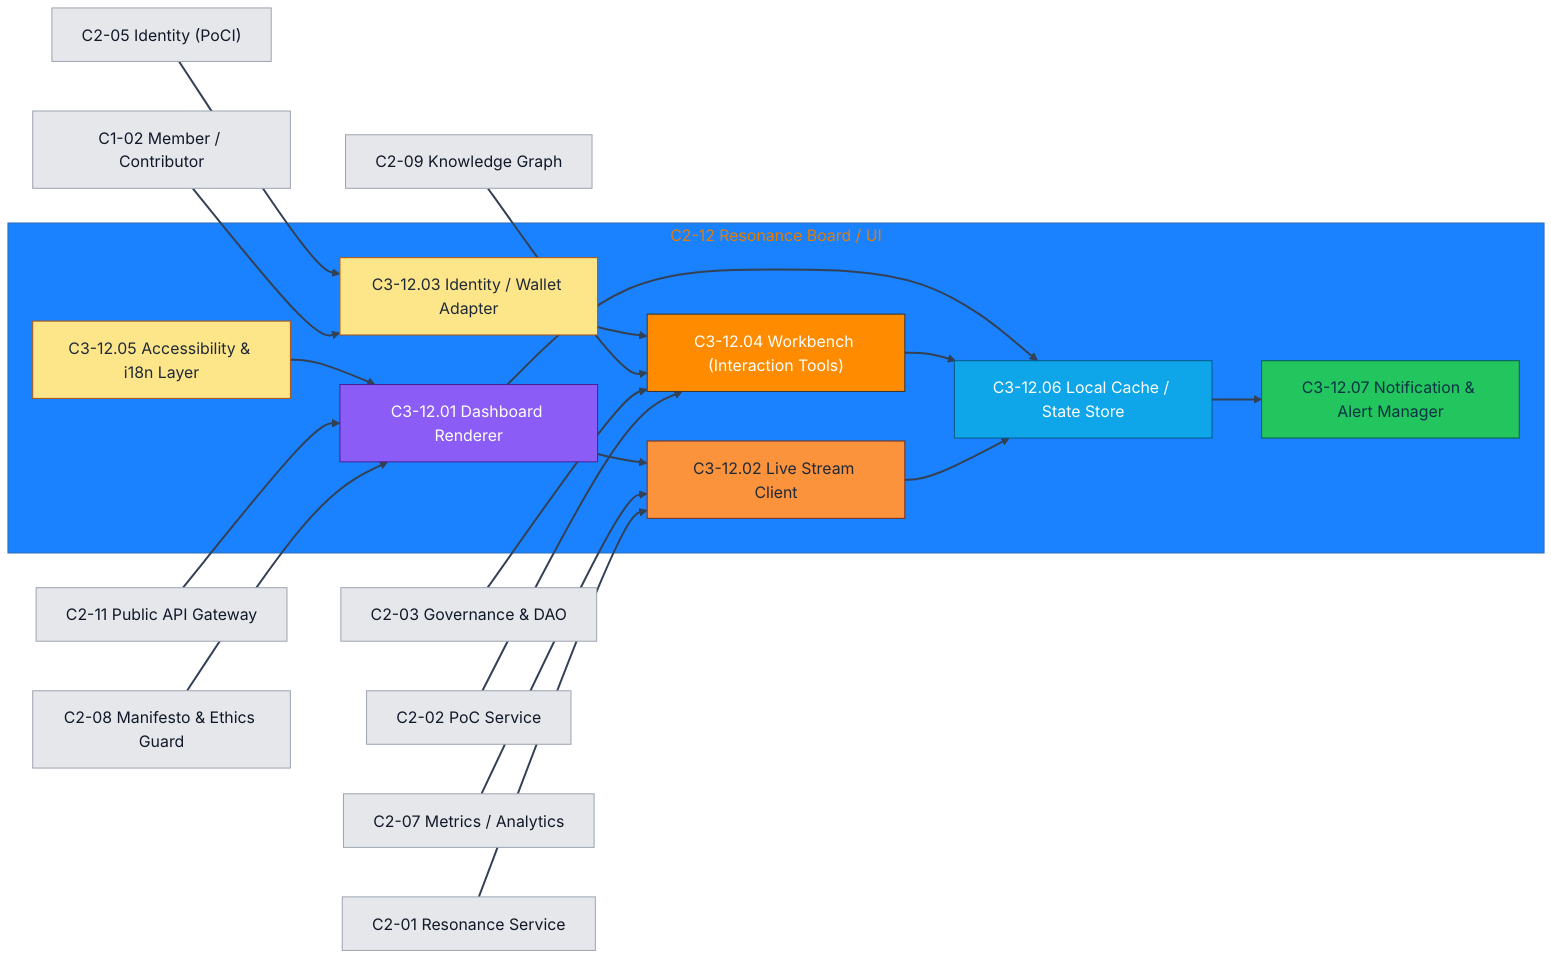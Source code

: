 %%{init: {'theme':'base','themeVariables':{ 'fontFamily':'Inter,Arial', 'primaryColor':'#ff8b00','lineColor':'#334155'}}}%%
flowchart LR
  %% --- Coherosphere CI Theme ---
  classDef container fill:#111827,stroke:#111827,color:#ffffff,font-weight:bold;
  classDef compute fill:#ff8b00,stroke:#333333,color:#ffffff;
  classDef control fill:#fde68a,stroke:#b45309,color:#1f2937;
  classDef worker fill:#fb923c,stroke:#7c2d12,color:#1f2937;
  classDef store fill:#0ea5e9,stroke:#075985,color:#ffffff;
  classDef event fill:#22c55e,stroke:#065f46,color:#083344;
  classDef risk fill:#ef4444,stroke:#7f1d1d,color:#ffffff;
  classDef ext fill:#e5e7eb,stroke:#9ca3af,color:#111827;
  classDef ui fill:#8b5cf6,stroke:#4c1d95,color:#ffffff;
  linkStyle default stroke:#334155,stroke-width:2px;

  %% ===== Container & Components (C2-12 → C3-12.xx) =====
  subgraph UI["C2-12 Resonance Board / UI"]
    class UI container
    REND["C3-12.01 Dashboard Renderer"]:::ui
    STREAM["C3-12.02 Live Stream Client"]:::worker
    WAL["C3-12.03 Identity / Wallet Adapter"]:::control
    WB["C3-12.04 Workbench (Interaction Tools)"]:::compute
    A11Y["C3-12.05 Accessibility & i18n Layer"]:::control
    CACHE["C3-12.06 Local Cache / State Store"]:::store
    NOTIF["C3-12.07 Notification & Alert Manager"]:::event
  end

  %% ===== Internal flows =====
  REND --> STREAM
  WAL --> WB
  A11Y --> REND
  REND --> CACHE
  WB --> CACHE
  STREAM --> CACHE
  CACHE --> NOTIF

  %% ===== External context links =====
  API["C2-11 Public API Gateway"]:::ext --> REND
  MET["C2-07 Metrics / Analytics"]:::ext --> STREAM
  KNOW["C2-09 Knowledge Graph"]:::ext --> WB
  ETH["C2-08 Manifesto & Ethics Guard"]:::ext --> REND
  ID["C2-05 Identity (PoCI)"]:::ext --> WAL
  GOV["C2-03 Governance & DAO"]:::ext --> WB
  POC["C2-02 PoC Service"]:::ext --> WB
  RS["C2-01 Resonance Service"]:::ext --> STREAM
  USER["C1-02 Member / Contributor"]:::ext --> WAL